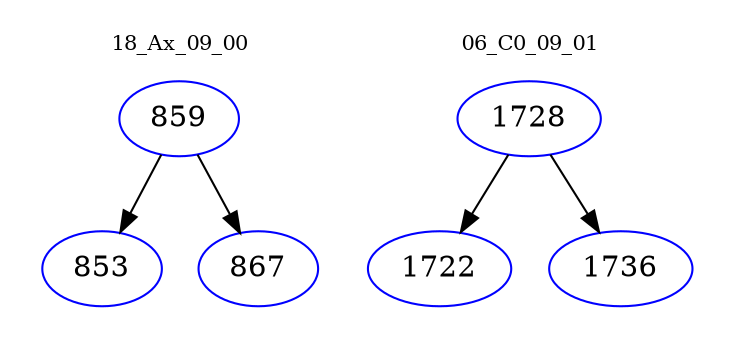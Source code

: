 digraph{
subgraph cluster_0 {
color = white
label = "18_Ax_09_00";
fontsize=10;
T0_859 [label="859", color="blue"]
T0_859 -> T0_853 [color="black"]
T0_853 [label="853", color="blue"]
T0_859 -> T0_867 [color="black"]
T0_867 [label="867", color="blue"]
}
subgraph cluster_1 {
color = white
label = "06_C0_09_01";
fontsize=10;
T1_1728 [label="1728", color="blue"]
T1_1728 -> T1_1722 [color="black"]
T1_1722 [label="1722", color="blue"]
T1_1728 -> T1_1736 [color="black"]
T1_1736 [label="1736", color="blue"]
}
}
